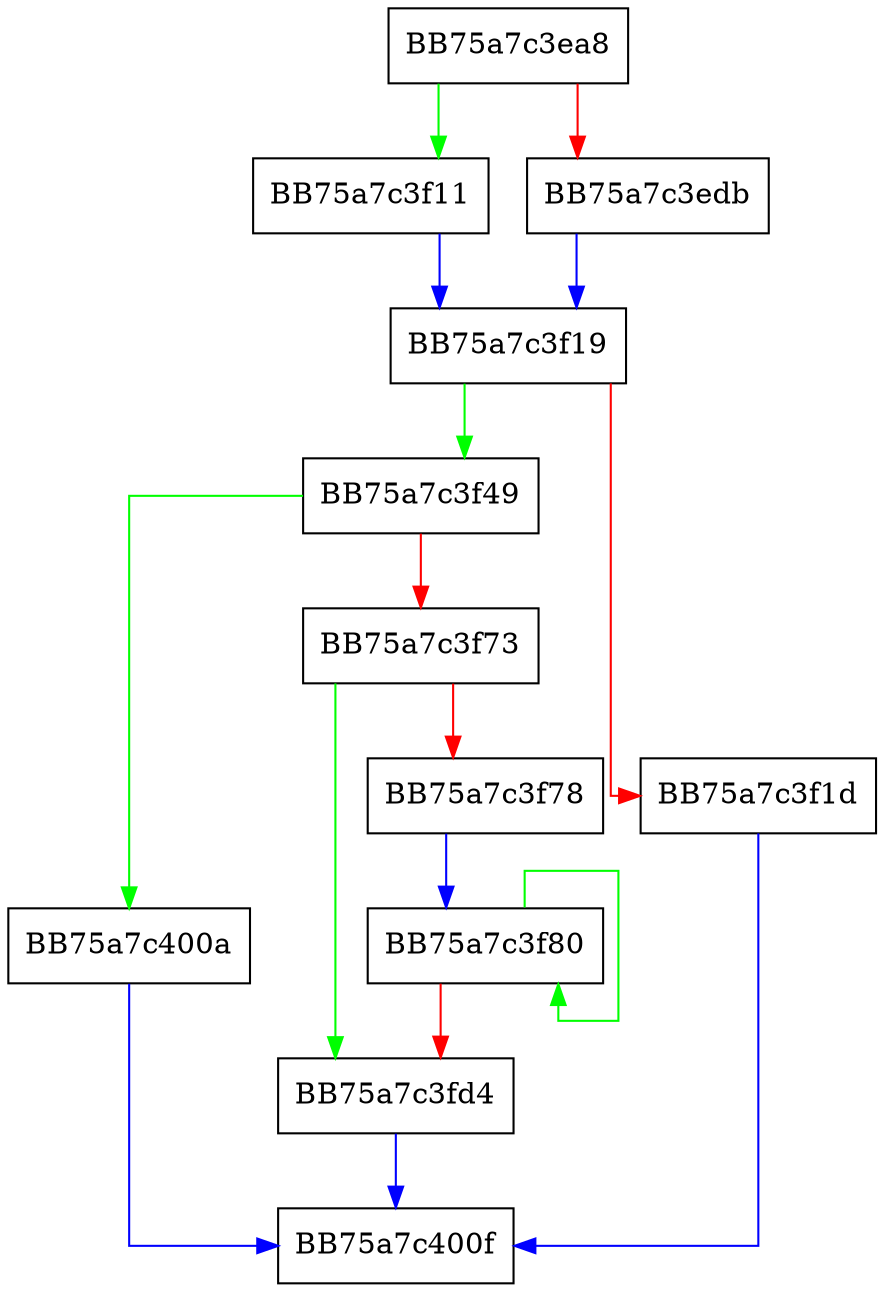 digraph SetHipsBootData {
  node [shape="box"];
  graph [splines=ortho];
  BB75a7c3ea8 -> BB75a7c3f11 [color="green"];
  BB75a7c3ea8 -> BB75a7c3edb [color="red"];
  BB75a7c3edb -> BB75a7c3f19 [color="blue"];
  BB75a7c3f11 -> BB75a7c3f19 [color="blue"];
  BB75a7c3f19 -> BB75a7c3f49 [color="green"];
  BB75a7c3f19 -> BB75a7c3f1d [color="red"];
  BB75a7c3f1d -> BB75a7c400f [color="blue"];
  BB75a7c3f49 -> BB75a7c400a [color="green"];
  BB75a7c3f49 -> BB75a7c3f73 [color="red"];
  BB75a7c3f73 -> BB75a7c3fd4 [color="green"];
  BB75a7c3f73 -> BB75a7c3f78 [color="red"];
  BB75a7c3f78 -> BB75a7c3f80 [color="blue"];
  BB75a7c3f80 -> BB75a7c3f80 [color="green"];
  BB75a7c3f80 -> BB75a7c3fd4 [color="red"];
  BB75a7c3fd4 -> BB75a7c400f [color="blue"];
  BB75a7c400a -> BB75a7c400f [color="blue"];
}